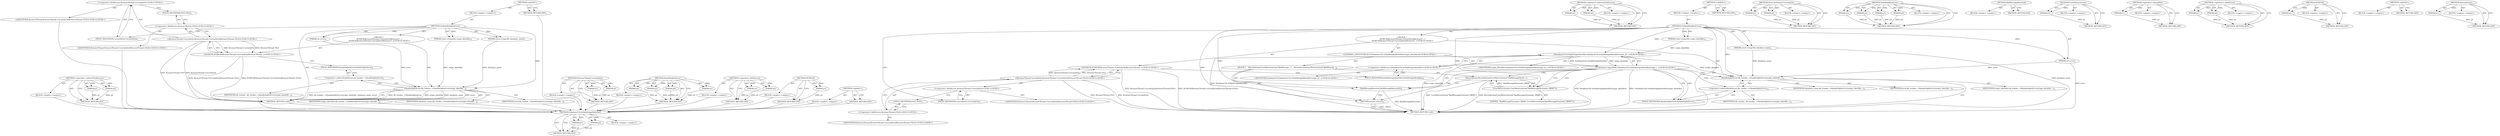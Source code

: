 digraph "RecordAction" {
vulnerable_68 [label=<(METHOD,&lt;operator&gt;.indirectFieldAccess)>];
vulnerable_69 [label=<(PARAM,p1)>];
vulnerable_70 [label=<(PARAM,p2)>];
vulnerable_71 [label=<(BLOCK,&lt;empty&gt;,&lt;empty&gt;)>];
vulnerable_72 [label=<(METHOD_RETURN,ANY)>];
vulnerable_6 [label=<(METHOD,&lt;global&gt;)<SUB>1</SUB>>];
vulnerable_7 [label=<(BLOCK,&lt;empty&gt;,&lt;empty&gt;)<SUB>1</SUB>>];
vulnerable_8 [label=<(METHOD,OnHandleSqliteError)<SUB>1</SUB>>];
vulnerable_9 [label=<(PARAM,const string16&amp; origin_identifier)<SUB>2</SUB>>];
vulnerable_10 [label=<(PARAM,const string16&amp; database_name)<SUB>3</SUB>>];
vulnerable_11 [label=<(PARAM,int error)<SUB>4</SUB>>];
vulnerable_12 [label="<(BLOCK,{
   DCHECK(BrowserThread::CurrentlyOn(BrowserT...,{
   DCHECK(BrowserThread::CurrentlyOn(BrowserT...)<SUB>4</SUB>>"];
vulnerable_13 [label="<(DCHECK,DCHECK(BrowserThread::CurrentlyOn(BrowserThread...)<SUB>5</SUB>>"];
vulnerable_14 [label="<(BrowserThread.CurrentlyOn,BrowserThread::CurrentlyOn(BrowserThread::FILE))<SUB>5</SUB>>"];
vulnerable_15 [label="<(&lt;operator&gt;.fieldAccess,BrowserThread::CurrentlyOn)<SUB>5</SUB>>"];
vulnerable_16 [label="<(IDENTIFIER,BrowserThread,BrowserThread::CurrentlyOn(BrowserThread::FILE))<SUB>5</SUB>>"];
vulnerable_17 [label=<(FIELD_IDENTIFIER,CurrentlyOn,CurrentlyOn)<SUB>5</SUB>>];
vulnerable_18 [label="<(&lt;operator&gt;.fieldAccess,BrowserThread::FILE)<SUB>5</SUB>>"];
vulnerable_19 [label="<(IDENTIFIER,BrowserThread,BrowserThread::CurrentlyOn(BrowserThread::FILE))<SUB>5</SUB>>"];
vulnerable_20 [label=<(FIELD_IDENTIFIER,FILE,FILE)<SUB>5</SUB>>];
vulnerable_21 [label=<(HandleSqliteError,db_tracker_-&gt;HandleSqliteError(origin_identifie...)<SUB>6</SUB>>];
vulnerable_22 [label=<(&lt;operator&gt;.indirectFieldAccess,db_tracker_-&gt;HandleSqliteError)<SUB>6</SUB>>];
vulnerable_23 [label=<(IDENTIFIER,db_tracker_,db_tracker_-&gt;HandleSqliteError(origin_identifie...)<SUB>6</SUB>>];
vulnerable_24 [label=<(FIELD_IDENTIFIER,HandleSqliteError,HandleSqliteError)<SUB>6</SUB>>];
vulnerable_25 [label=<(IDENTIFIER,origin_identifier,db_tracker_-&gt;HandleSqliteError(origin_identifie...)<SUB>6</SUB>>];
vulnerable_26 [label=<(IDENTIFIER,database_name,db_tracker_-&gt;HandleSqliteError(origin_identifie...)<SUB>6</SUB>>];
vulnerable_27 [label=<(IDENTIFIER,error,db_tracker_-&gt;HandleSqliteError(origin_identifie...)<SUB>6</SUB>>];
vulnerable_28 [label=<(METHOD_RETURN,void)<SUB>1</SUB>>];
vulnerable_30 [label=<(METHOD_RETURN,ANY)<SUB>1</SUB>>];
vulnerable_51 [label=<(METHOD,BrowserThread.CurrentlyOn)>];
vulnerable_52 [label=<(PARAM,p1)>];
vulnerable_53 [label=<(PARAM,p2)>];
vulnerable_54 [label=<(BLOCK,&lt;empty&gt;,&lt;empty&gt;)>];
vulnerable_55 [label=<(METHOD_RETURN,ANY)>];
vulnerable_61 [label=<(METHOD,HandleSqliteError)>];
vulnerable_62 [label=<(PARAM,p1)>];
vulnerable_63 [label=<(PARAM,p2)>];
vulnerable_64 [label=<(PARAM,p3)>];
vulnerable_65 [label=<(PARAM,p4)>];
vulnerable_66 [label=<(BLOCK,&lt;empty&gt;,&lt;empty&gt;)>];
vulnerable_67 [label=<(METHOD_RETURN,ANY)>];
vulnerable_56 [label=<(METHOD,&lt;operator&gt;.fieldAccess)>];
vulnerable_57 [label=<(PARAM,p1)>];
vulnerable_58 [label=<(PARAM,p2)>];
vulnerable_59 [label=<(BLOCK,&lt;empty&gt;,&lt;empty&gt;)>];
vulnerable_60 [label=<(METHOD_RETURN,ANY)>];
vulnerable_47 [label=<(METHOD,DCHECK)>];
vulnerable_48 [label=<(PARAM,p1)>];
vulnerable_49 [label=<(BLOCK,&lt;empty&gt;,&lt;empty&gt;)>];
vulnerable_50 [label=<(METHOD_RETURN,ANY)>];
vulnerable_41 [label=<(METHOD,&lt;global&gt;)<SUB>1</SUB>>];
vulnerable_42 [label=<(BLOCK,&lt;empty&gt;,&lt;empty&gt;)>];
vulnerable_43 [label=<(METHOD_RETURN,ANY)>];
fixed_80 [label=<(METHOD,DatabaseUtil.IsValidOriginIdentifier)>];
fixed_81 [label=<(PARAM,p1)>];
fixed_82 [label=<(PARAM,p2)>];
fixed_83 [label=<(BLOCK,&lt;empty&gt;,&lt;empty&gt;)>];
fixed_84 [label=<(METHOD_RETURN,ANY)>];
fixed_103 [label=<(METHOD,&lt;operator&gt;.indirectFieldAccess)>];
fixed_104 [label=<(PARAM,p1)>];
fixed_105 [label=<(PARAM,p2)>];
fixed_106 [label=<(BLOCK,&lt;empty&gt;,&lt;empty&gt;)>];
fixed_107 [label=<(METHOD_RETURN,ANY)>];
fixed_6 [label=<(METHOD,&lt;global&gt;)<SUB>1</SUB>>];
fixed_7 [label=<(BLOCK,&lt;empty&gt;,&lt;empty&gt;)<SUB>1</SUB>>];
fixed_8 [label=<(METHOD,OnHandleSqliteError)<SUB>1</SUB>>];
fixed_9 [label=<(PARAM,const string16&amp; origin_identifier)<SUB>2</SUB>>];
fixed_10 [label=<(PARAM,const string16&amp; database_name)<SUB>3</SUB>>];
fixed_11 [label=<(PARAM,int error)<SUB>4</SUB>>];
fixed_12 [label="<(BLOCK,{
   DCHECK(BrowserThread::CurrentlyOn(BrowserT...,{
   DCHECK(BrowserThread::CurrentlyOn(BrowserT...)<SUB>4</SUB>>"];
fixed_13 [label="<(DCHECK,DCHECK(BrowserThread::CurrentlyOn(BrowserThread...)<SUB>5</SUB>>"];
fixed_14 [label="<(BrowserThread.CurrentlyOn,BrowserThread::CurrentlyOn(BrowserThread::FILE))<SUB>5</SUB>>"];
fixed_15 [label="<(&lt;operator&gt;.fieldAccess,BrowserThread::CurrentlyOn)<SUB>5</SUB>>"];
fixed_16 [label="<(IDENTIFIER,BrowserThread,BrowserThread::CurrentlyOn(BrowserThread::FILE))<SUB>5</SUB>>"];
fixed_17 [label=<(FIELD_IDENTIFIER,CurrentlyOn,CurrentlyOn)<SUB>5</SUB>>];
fixed_18 [label="<(&lt;operator&gt;.fieldAccess,BrowserThread::FILE)<SUB>5</SUB>>"];
fixed_19 [label="<(IDENTIFIER,BrowserThread,BrowserThread::CurrentlyOn(BrowserThread::FILE))<SUB>5</SUB>>"];
fixed_20 [label=<(FIELD_IDENTIFIER,FILE,FILE)<SUB>5</SUB>>];
fixed_21 [label="<(CONTROL_STRUCTURE,IF,if (!DatabaseUtil::IsValidOriginIdentifier(origin_identifier)))<SUB>6</SUB>>"];
fixed_22 [label="<(&lt;operator&gt;.logicalNot,!DatabaseUtil::IsValidOriginIdentifier(origin_i...)<SUB>6</SUB>>"];
fixed_23 [label="<(DatabaseUtil.IsValidOriginIdentifier,DatabaseUtil::IsValidOriginIdentifier(origin_id...)<SUB>6</SUB>>"];
fixed_24 [label="<(&lt;operator&gt;.fieldAccess,DatabaseUtil::IsValidOriginIdentifier)<SUB>6</SUB>>"];
fixed_25 [label="<(IDENTIFIER,DatabaseUtil,DatabaseUtil::IsValidOriginIdentifier(origin_id...)<SUB>6</SUB>>"];
fixed_26 [label=<(FIELD_IDENTIFIER,IsValidOriginIdentifier,IsValidOriginIdentifier)<SUB>6</SUB>>];
fixed_27 [label="<(IDENTIFIER,origin_identifier,DatabaseUtil::IsValidOriginIdentifier(origin_id...)<SUB>6</SUB>>"];
fixed_28 [label=<(BLOCK,{
    RecordAction(UserMetricsAction(&quot;BadMessag...,{
    RecordAction(UserMetricsAction(&quot;BadMessag...)<SUB>6</SUB>>];
fixed_29 [label=<(RecordAction,RecordAction(UserMetricsAction(&quot;BadMessageTermi...)<SUB>7</SUB>>];
fixed_30 [label=<(UserMetricsAction,UserMetricsAction(&quot;BadMessageTerminate_DBMF&quot;))<SUB>7</SUB>>];
fixed_31 [label=<(LITERAL,&quot;BadMessageTerminate_DBMF&quot;,UserMetricsAction(&quot;BadMessageTerminate_DBMF&quot;))<SUB>7</SUB>>];
fixed_32 [label=<(BadMessageReceived,BadMessageReceived())<SUB>8</SUB>>];
fixed_33 [label=<(RETURN,return;,return;)<SUB>9</SUB>>];
fixed_34 [label=<(HandleSqliteError,db_tracker_-&gt;HandleSqliteError(origin_identifie...)<SUB>12</SUB>>];
fixed_35 [label=<(&lt;operator&gt;.indirectFieldAccess,db_tracker_-&gt;HandleSqliteError)<SUB>12</SUB>>];
fixed_36 [label=<(IDENTIFIER,db_tracker_,db_tracker_-&gt;HandleSqliteError(origin_identifie...)<SUB>12</SUB>>];
fixed_37 [label=<(FIELD_IDENTIFIER,HandleSqliteError,HandleSqliteError)<SUB>12</SUB>>];
fixed_38 [label=<(IDENTIFIER,origin_identifier,db_tracker_-&gt;HandleSqliteError(origin_identifie...)<SUB>12</SUB>>];
fixed_39 [label=<(IDENTIFIER,database_name,db_tracker_-&gt;HandleSqliteError(origin_identifie...)<SUB>12</SUB>>];
fixed_40 [label=<(IDENTIFIER,error,db_tracker_-&gt;HandleSqliteError(origin_identifie...)<SUB>12</SUB>>];
fixed_41 [label=<(METHOD_RETURN,void)<SUB>1</SUB>>];
fixed_43 [label=<(METHOD_RETURN,ANY)<SUB>1</SUB>>];
fixed_66 [label=<(METHOD,BrowserThread.CurrentlyOn)>];
fixed_67 [label=<(PARAM,p1)>];
fixed_68 [label=<(PARAM,p2)>];
fixed_69 [label=<(BLOCK,&lt;empty&gt;,&lt;empty&gt;)>];
fixed_70 [label=<(METHOD_RETURN,ANY)>];
fixed_96 [label=<(METHOD,HandleSqliteError)>];
fixed_97 [label=<(PARAM,p1)>];
fixed_98 [label=<(PARAM,p2)>];
fixed_99 [label=<(PARAM,p3)>];
fixed_100 [label=<(PARAM,p4)>];
fixed_101 [label=<(BLOCK,&lt;empty&gt;,&lt;empty&gt;)>];
fixed_102 [label=<(METHOD_RETURN,ANY)>];
fixed_93 [label=<(METHOD,BadMessageReceived)>];
fixed_94 [label=<(BLOCK,&lt;empty&gt;,&lt;empty&gt;)>];
fixed_95 [label=<(METHOD_RETURN,ANY)>];
fixed_89 [label=<(METHOD,UserMetricsAction)>];
fixed_90 [label=<(PARAM,p1)>];
fixed_91 [label=<(BLOCK,&lt;empty&gt;,&lt;empty&gt;)>];
fixed_92 [label=<(METHOD_RETURN,ANY)>];
fixed_76 [label=<(METHOD,&lt;operator&gt;.logicalNot)>];
fixed_77 [label=<(PARAM,p1)>];
fixed_78 [label=<(BLOCK,&lt;empty&gt;,&lt;empty&gt;)>];
fixed_79 [label=<(METHOD_RETURN,ANY)>];
fixed_71 [label=<(METHOD,&lt;operator&gt;.fieldAccess)>];
fixed_72 [label=<(PARAM,p1)>];
fixed_73 [label=<(PARAM,p2)>];
fixed_74 [label=<(BLOCK,&lt;empty&gt;,&lt;empty&gt;)>];
fixed_75 [label=<(METHOD_RETURN,ANY)>];
fixed_62 [label=<(METHOD,DCHECK)>];
fixed_63 [label=<(PARAM,p1)>];
fixed_64 [label=<(BLOCK,&lt;empty&gt;,&lt;empty&gt;)>];
fixed_65 [label=<(METHOD_RETURN,ANY)>];
fixed_56 [label=<(METHOD,&lt;global&gt;)<SUB>1</SUB>>];
fixed_57 [label=<(BLOCK,&lt;empty&gt;,&lt;empty&gt;)>];
fixed_58 [label=<(METHOD_RETURN,ANY)>];
fixed_85 [label=<(METHOD,RecordAction)>];
fixed_86 [label=<(PARAM,p1)>];
fixed_87 [label=<(BLOCK,&lt;empty&gt;,&lt;empty&gt;)>];
fixed_88 [label=<(METHOD_RETURN,ANY)>];
vulnerable_68 -> vulnerable_69  [key=0, label="AST: "];
vulnerable_68 -> vulnerable_69  [key=1, label="DDG: "];
vulnerable_68 -> vulnerable_71  [key=0, label="AST: "];
vulnerable_68 -> vulnerable_70  [key=0, label="AST: "];
vulnerable_68 -> vulnerable_70  [key=1, label="DDG: "];
vulnerable_68 -> vulnerable_72  [key=0, label="AST: "];
vulnerable_68 -> vulnerable_72  [key=1, label="CFG: "];
vulnerable_69 -> vulnerable_72  [key=0, label="DDG: p1"];
vulnerable_70 -> vulnerable_72  [key=0, label="DDG: p2"];
vulnerable_71 -> fixed_80  [key=0];
vulnerable_72 -> fixed_80  [key=0];
vulnerable_6 -> vulnerable_7  [key=0, label="AST: "];
vulnerable_6 -> vulnerable_30  [key=0, label="AST: "];
vulnerable_6 -> vulnerable_30  [key=1, label="CFG: "];
vulnerable_7 -> vulnerable_8  [key=0, label="AST: "];
vulnerable_8 -> vulnerable_9  [key=0, label="AST: "];
vulnerable_8 -> vulnerable_9  [key=1, label="DDG: "];
vulnerable_8 -> vulnerable_10  [key=0, label="AST: "];
vulnerable_8 -> vulnerable_10  [key=1, label="DDG: "];
vulnerable_8 -> vulnerable_11  [key=0, label="AST: "];
vulnerable_8 -> vulnerable_11  [key=1, label="DDG: "];
vulnerable_8 -> vulnerable_12  [key=0, label="AST: "];
vulnerable_8 -> vulnerable_28  [key=0, label="AST: "];
vulnerable_8 -> vulnerable_17  [key=0, label="CFG: "];
vulnerable_8 -> vulnerable_21  [key=0, label="DDG: "];
vulnerable_9 -> vulnerable_21  [key=0, label="DDG: origin_identifier"];
vulnerable_10 -> vulnerable_21  [key=0, label="DDG: database_name"];
vulnerable_11 -> vulnerable_21  [key=0, label="DDG: error"];
vulnerable_12 -> vulnerable_13  [key=0, label="AST: "];
vulnerable_12 -> vulnerable_21  [key=0, label="AST: "];
vulnerable_13 -> vulnerable_14  [key=0, label="AST: "];
vulnerable_13 -> vulnerable_24  [key=0, label="CFG: "];
vulnerable_13 -> vulnerable_28  [key=0, label="DDG: BrowserThread::CurrentlyOn(BrowserThread::FILE)"];
vulnerable_13 -> vulnerable_28  [key=1, label="DDG: DCHECK(BrowserThread::CurrentlyOn(BrowserThread::FILE))"];
vulnerable_14 -> vulnerable_15  [key=0, label="AST: "];
vulnerable_14 -> vulnerable_18  [key=0, label="AST: "];
vulnerable_14 -> vulnerable_13  [key=0, label="CFG: "];
vulnerable_14 -> vulnerable_13  [key=1, label="DDG: BrowserThread::CurrentlyOn"];
vulnerable_14 -> vulnerable_13  [key=2, label="DDG: BrowserThread::FILE"];
vulnerable_14 -> vulnerable_28  [key=0, label="DDG: BrowserThread::CurrentlyOn"];
vulnerable_14 -> vulnerable_28  [key=1, label="DDG: BrowserThread::FILE"];
vulnerable_15 -> vulnerable_16  [key=0, label="AST: "];
vulnerable_15 -> vulnerable_17  [key=0, label="AST: "];
vulnerable_15 -> vulnerable_20  [key=0, label="CFG: "];
vulnerable_16 -> fixed_80  [key=0];
vulnerable_17 -> vulnerable_15  [key=0, label="CFG: "];
vulnerable_18 -> vulnerable_19  [key=0, label="AST: "];
vulnerable_18 -> vulnerable_20  [key=0, label="AST: "];
vulnerable_18 -> vulnerable_14  [key=0, label="CFG: "];
vulnerable_19 -> fixed_80  [key=0];
vulnerable_20 -> vulnerable_18  [key=0, label="CFG: "];
vulnerable_21 -> vulnerable_22  [key=0, label="AST: "];
vulnerable_21 -> vulnerable_25  [key=0, label="AST: "];
vulnerable_21 -> vulnerable_26  [key=0, label="AST: "];
vulnerable_21 -> vulnerable_27  [key=0, label="AST: "];
vulnerable_21 -> vulnerable_28  [key=0, label="CFG: "];
vulnerable_21 -> vulnerable_28  [key=1, label="DDG: db_tracker_-&gt;HandleSqliteError"];
vulnerable_21 -> vulnerable_28  [key=2, label="DDG: origin_identifier"];
vulnerable_21 -> vulnerable_28  [key=3, label="DDG: database_name"];
vulnerable_21 -> vulnerable_28  [key=4, label="DDG: error"];
vulnerable_21 -> vulnerable_28  [key=5, label="DDG: db_tracker_-&gt;HandleSqliteError(origin_identifier, database_name, error)"];
vulnerable_22 -> vulnerable_23  [key=0, label="AST: "];
vulnerable_22 -> vulnerable_24  [key=0, label="AST: "];
vulnerable_22 -> vulnerable_21  [key=0, label="CFG: "];
vulnerable_23 -> fixed_80  [key=0];
vulnerable_24 -> vulnerable_22  [key=0, label="CFG: "];
vulnerable_25 -> fixed_80  [key=0];
vulnerable_26 -> fixed_80  [key=0];
vulnerable_27 -> fixed_80  [key=0];
vulnerable_28 -> fixed_80  [key=0];
vulnerable_30 -> fixed_80  [key=0];
vulnerable_51 -> vulnerable_52  [key=0, label="AST: "];
vulnerable_51 -> vulnerable_52  [key=1, label="DDG: "];
vulnerable_51 -> vulnerable_54  [key=0, label="AST: "];
vulnerable_51 -> vulnerable_53  [key=0, label="AST: "];
vulnerable_51 -> vulnerable_53  [key=1, label="DDG: "];
vulnerable_51 -> vulnerable_55  [key=0, label="AST: "];
vulnerable_51 -> vulnerable_55  [key=1, label="CFG: "];
vulnerable_52 -> vulnerable_55  [key=0, label="DDG: p1"];
vulnerable_53 -> vulnerable_55  [key=0, label="DDG: p2"];
vulnerable_54 -> fixed_80  [key=0];
vulnerable_55 -> fixed_80  [key=0];
vulnerable_61 -> vulnerable_62  [key=0, label="AST: "];
vulnerable_61 -> vulnerable_62  [key=1, label="DDG: "];
vulnerable_61 -> vulnerable_66  [key=0, label="AST: "];
vulnerable_61 -> vulnerable_63  [key=0, label="AST: "];
vulnerable_61 -> vulnerable_63  [key=1, label="DDG: "];
vulnerable_61 -> vulnerable_67  [key=0, label="AST: "];
vulnerable_61 -> vulnerable_67  [key=1, label="CFG: "];
vulnerable_61 -> vulnerable_64  [key=0, label="AST: "];
vulnerable_61 -> vulnerable_64  [key=1, label="DDG: "];
vulnerable_61 -> vulnerable_65  [key=0, label="AST: "];
vulnerable_61 -> vulnerable_65  [key=1, label="DDG: "];
vulnerable_62 -> vulnerable_67  [key=0, label="DDG: p1"];
vulnerable_63 -> vulnerable_67  [key=0, label="DDG: p2"];
vulnerable_64 -> vulnerable_67  [key=0, label="DDG: p3"];
vulnerable_65 -> vulnerable_67  [key=0, label="DDG: p4"];
vulnerable_66 -> fixed_80  [key=0];
vulnerable_67 -> fixed_80  [key=0];
vulnerable_56 -> vulnerable_57  [key=0, label="AST: "];
vulnerable_56 -> vulnerable_57  [key=1, label="DDG: "];
vulnerable_56 -> vulnerable_59  [key=0, label="AST: "];
vulnerable_56 -> vulnerable_58  [key=0, label="AST: "];
vulnerable_56 -> vulnerable_58  [key=1, label="DDG: "];
vulnerable_56 -> vulnerable_60  [key=0, label="AST: "];
vulnerable_56 -> vulnerable_60  [key=1, label="CFG: "];
vulnerable_57 -> vulnerable_60  [key=0, label="DDG: p1"];
vulnerable_58 -> vulnerable_60  [key=0, label="DDG: p2"];
vulnerable_59 -> fixed_80  [key=0];
vulnerable_60 -> fixed_80  [key=0];
vulnerable_47 -> vulnerable_48  [key=0, label="AST: "];
vulnerable_47 -> vulnerable_48  [key=1, label="DDG: "];
vulnerable_47 -> vulnerable_49  [key=0, label="AST: "];
vulnerable_47 -> vulnerable_50  [key=0, label="AST: "];
vulnerable_47 -> vulnerable_50  [key=1, label="CFG: "];
vulnerable_48 -> vulnerable_50  [key=0, label="DDG: p1"];
vulnerable_49 -> fixed_80  [key=0];
vulnerable_50 -> fixed_80  [key=0];
vulnerable_41 -> vulnerable_42  [key=0, label="AST: "];
vulnerable_41 -> vulnerable_43  [key=0, label="AST: "];
vulnerable_41 -> vulnerable_43  [key=1, label="CFG: "];
vulnerable_42 -> fixed_80  [key=0];
vulnerable_43 -> fixed_80  [key=0];
fixed_80 -> fixed_81  [key=0, label="AST: "];
fixed_80 -> fixed_81  [key=1, label="DDG: "];
fixed_80 -> fixed_83  [key=0, label="AST: "];
fixed_80 -> fixed_82  [key=0, label="AST: "];
fixed_80 -> fixed_82  [key=1, label="DDG: "];
fixed_80 -> fixed_84  [key=0, label="AST: "];
fixed_80 -> fixed_84  [key=1, label="CFG: "];
fixed_81 -> fixed_84  [key=0, label="DDG: p1"];
fixed_82 -> fixed_84  [key=0, label="DDG: p2"];
fixed_103 -> fixed_104  [key=0, label="AST: "];
fixed_103 -> fixed_104  [key=1, label="DDG: "];
fixed_103 -> fixed_106  [key=0, label="AST: "];
fixed_103 -> fixed_105  [key=0, label="AST: "];
fixed_103 -> fixed_105  [key=1, label="DDG: "];
fixed_103 -> fixed_107  [key=0, label="AST: "];
fixed_103 -> fixed_107  [key=1, label="CFG: "];
fixed_104 -> fixed_107  [key=0, label="DDG: p1"];
fixed_105 -> fixed_107  [key=0, label="DDG: p2"];
fixed_6 -> fixed_7  [key=0, label="AST: "];
fixed_6 -> fixed_43  [key=0, label="AST: "];
fixed_6 -> fixed_43  [key=1, label="CFG: "];
fixed_7 -> fixed_8  [key=0, label="AST: "];
fixed_8 -> fixed_9  [key=0, label="AST: "];
fixed_8 -> fixed_9  [key=1, label="DDG: "];
fixed_8 -> fixed_10  [key=0, label="AST: "];
fixed_8 -> fixed_10  [key=1, label="DDG: "];
fixed_8 -> fixed_11  [key=0, label="AST: "];
fixed_8 -> fixed_11  [key=1, label="DDG: "];
fixed_8 -> fixed_12  [key=0, label="AST: "];
fixed_8 -> fixed_41  [key=0, label="AST: "];
fixed_8 -> fixed_17  [key=0, label="CFG: "];
fixed_8 -> fixed_34  [key=0, label="DDG: "];
fixed_8 -> fixed_32  [key=0, label="DDG: "];
fixed_8 -> fixed_33  [key=0, label="DDG: "];
fixed_8 -> fixed_23  [key=0, label="DDG: "];
fixed_8 -> fixed_30  [key=0, label="DDG: "];
fixed_9 -> fixed_23  [key=0, label="DDG: origin_identifier"];
fixed_10 -> fixed_41  [key=0, label="DDG: database_name"];
fixed_10 -> fixed_34  [key=0, label="DDG: database_name"];
fixed_11 -> fixed_41  [key=0, label="DDG: error"];
fixed_11 -> fixed_34  [key=0, label="DDG: error"];
fixed_12 -> fixed_13  [key=0, label="AST: "];
fixed_12 -> fixed_21  [key=0, label="AST: "];
fixed_12 -> fixed_34  [key=0, label="AST: "];
fixed_13 -> fixed_14  [key=0, label="AST: "];
fixed_13 -> fixed_26  [key=0, label="CFG: "];
fixed_13 -> fixed_41  [key=0, label="DDG: BrowserThread::CurrentlyOn(BrowserThread::FILE)"];
fixed_13 -> fixed_41  [key=1, label="DDG: DCHECK(BrowserThread::CurrentlyOn(BrowserThread::FILE))"];
fixed_14 -> fixed_15  [key=0, label="AST: "];
fixed_14 -> fixed_18  [key=0, label="AST: "];
fixed_14 -> fixed_13  [key=0, label="CFG: "];
fixed_14 -> fixed_13  [key=1, label="DDG: BrowserThread::CurrentlyOn"];
fixed_14 -> fixed_13  [key=2, label="DDG: BrowserThread::FILE"];
fixed_14 -> fixed_41  [key=0, label="DDG: BrowserThread::CurrentlyOn"];
fixed_14 -> fixed_41  [key=1, label="DDG: BrowserThread::FILE"];
fixed_15 -> fixed_16  [key=0, label="AST: "];
fixed_15 -> fixed_17  [key=0, label="AST: "];
fixed_15 -> fixed_20  [key=0, label="CFG: "];
fixed_17 -> fixed_15  [key=0, label="CFG: "];
fixed_18 -> fixed_19  [key=0, label="AST: "];
fixed_18 -> fixed_20  [key=0, label="AST: "];
fixed_18 -> fixed_14  [key=0, label="CFG: "];
fixed_20 -> fixed_18  [key=0, label="CFG: "];
fixed_21 -> fixed_22  [key=0, label="AST: "];
fixed_21 -> fixed_28  [key=0, label="AST: "];
fixed_22 -> fixed_23  [key=0, label="AST: "];
fixed_22 -> fixed_30  [key=0, label="CFG: "];
fixed_22 -> fixed_30  [key=1, label="CDG: "];
fixed_22 -> fixed_37  [key=0, label="CFG: "];
fixed_22 -> fixed_37  [key=1, label="CDG: "];
fixed_22 -> fixed_41  [key=0, label="DDG: DatabaseUtil::IsValidOriginIdentifier(origin_identifier)"];
fixed_22 -> fixed_41  [key=1, label="DDG: !DatabaseUtil::IsValidOriginIdentifier(origin_identifier)"];
fixed_22 -> fixed_29  [key=0, label="CDG: "];
fixed_22 -> fixed_34  [key=0, label="CDG: "];
fixed_22 -> fixed_32  [key=0, label="CDG: "];
fixed_22 -> fixed_33  [key=0, label="CDG: "];
fixed_22 -> fixed_35  [key=0, label="CDG: "];
fixed_23 -> fixed_24  [key=0, label="AST: "];
fixed_23 -> fixed_27  [key=0, label="AST: "];
fixed_23 -> fixed_22  [key=0, label="CFG: "];
fixed_23 -> fixed_22  [key=1, label="DDG: DatabaseUtil::IsValidOriginIdentifier"];
fixed_23 -> fixed_22  [key=2, label="DDG: origin_identifier"];
fixed_23 -> fixed_41  [key=0, label="DDG: DatabaseUtil::IsValidOriginIdentifier"];
fixed_23 -> fixed_41  [key=1, label="DDG: origin_identifier"];
fixed_23 -> fixed_34  [key=0, label="DDG: origin_identifier"];
fixed_24 -> fixed_25  [key=0, label="AST: "];
fixed_24 -> fixed_26  [key=0, label="AST: "];
fixed_24 -> fixed_23  [key=0, label="CFG: "];
fixed_26 -> fixed_24  [key=0, label="CFG: "];
fixed_28 -> fixed_29  [key=0, label="AST: "];
fixed_28 -> fixed_32  [key=0, label="AST: "];
fixed_28 -> fixed_33  [key=0, label="AST: "];
fixed_29 -> fixed_30  [key=0, label="AST: "];
fixed_29 -> fixed_32  [key=0, label="CFG: "];
fixed_29 -> fixed_41  [key=0, label="DDG: UserMetricsAction(&quot;BadMessageTerminate_DBMF&quot;)"];
fixed_29 -> fixed_41  [key=1, label="DDG: RecordAction(UserMetricsAction(&quot;BadMessageTerminate_DBMF&quot;))"];
fixed_30 -> fixed_31  [key=0, label="AST: "];
fixed_30 -> fixed_29  [key=0, label="CFG: "];
fixed_30 -> fixed_29  [key=1, label="DDG: &quot;BadMessageTerminate_DBMF&quot;"];
fixed_32 -> fixed_33  [key=0, label="CFG: "];
fixed_32 -> fixed_41  [key=0, label="DDG: BadMessageReceived()"];
fixed_33 -> fixed_41  [key=0, label="CFG: "];
fixed_33 -> fixed_41  [key=1, label="DDG: &lt;RET&gt;"];
fixed_34 -> fixed_35  [key=0, label="AST: "];
fixed_34 -> fixed_38  [key=0, label="AST: "];
fixed_34 -> fixed_39  [key=0, label="AST: "];
fixed_34 -> fixed_40  [key=0, label="AST: "];
fixed_34 -> fixed_41  [key=0, label="CFG: "];
fixed_35 -> fixed_36  [key=0, label="AST: "];
fixed_35 -> fixed_37  [key=0, label="AST: "];
fixed_35 -> fixed_34  [key=0, label="CFG: "];
fixed_37 -> fixed_35  [key=0, label="CFG: "];
fixed_66 -> fixed_67  [key=0, label="AST: "];
fixed_66 -> fixed_67  [key=1, label="DDG: "];
fixed_66 -> fixed_69  [key=0, label="AST: "];
fixed_66 -> fixed_68  [key=0, label="AST: "];
fixed_66 -> fixed_68  [key=1, label="DDG: "];
fixed_66 -> fixed_70  [key=0, label="AST: "];
fixed_66 -> fixed_70  [key=1, label="CFG: "];
fixed_67 -> fixed_70  [key=0, label="DDG: p1"];
fixed_68 -> fixed_70  [key=0, label="DDG: p2"];
fixed_96 -> fixed_97  [key=0, label="AST: "];
fixed_96 -> fixed_97  [key=1, label="DDG: "];
fixed_96 -> fixed_101  [key=0, label="AST: "];
fixed_96 -> fixed_98  [key=0, label="AST: "];
fixed_96 -> fixed_98  [key=1, label="DDG: "];
fixed_96 -> fixed_102  [key=0, label="AST: "];
fixed_96 -> fixed_102  [key=1, label="CFG: "];
fixed_96 -> fixed_99  [key=0, label="AST: "];
fixed_96 -> fixed_99  [key=1, label="DDG: "];
fixed_96 -> fixed_100  [key=0, label="AST: "];
fixed_96 -> fixed_100  [key=1, label="DDG: "];
fixed_97 -> fixed_102  [key=0, label="DDG: p1"];
fixed_98 -> fixed_102  [key=0, label="DDG: p2"];
fixed_99 -> fixed_102  [key=0, label="DDG: p3"];
fixed_100 -> fixed_102  [key=0, label="DDG: p4"];
fixed_93 -> fixed_94  [key=0, label="AST: "];
fixed_93 -> fixed_95  [key=0, label="AST: "];
fixed_93 -> fixed_95  [key=1, label="CFG: "];
fixed_89 -> fixed_90  [key=0, label="AST: "];
fixed_89 -> fixed_90  [key=1, label="DDG: "];
fixed_89 -> fixed_91  [key=0, label="AST: "];
fixed_89 -> fixed_92  [key=0, label="AST: "];
fixed_89 -> fixed_92  [key=1, label="CFG: "];
fixed_90 -> fixed_92  [key=0, label="DDG: p1"];
fixed_76 -> fixed_77  [key=0, label="AST: "];
fixed_76 -> fixed_77  [key=1, label="DDG: "];
fixed_76 -> fixed_78  [key=0, label="AST: "];
fixed_76 -> fixed_79  [key=0, label="AST: "];
fixed_76 -> fixed_79  [key=1, label="CFG: "];
fixed_77 -> fixed_79  [key=0, label="DDG: p1"];
fixed_71 -> fixed_72  [key=0, label="AST: "];
fixed_71 -> fixed_72  [key=1, label="DDG: "];
fixed_71 -> fixed_74  [key=0, label="AST: "];
fixed_71 -> fixed_73  [key=0, label="AST: "];
fixed_71 -> fixed_73  [key=1, label="DDG: "];
fixed_71 -> fixed_75  [key=0, label="AST: "];
fixed_71 -> fixed_75  [key=1, label="CFG: "];
fixed_72 -> fixed_75  [key=0, label="DDG: p1"];
fixed_73 -> fixed_75  [key=0, label="DDG: p2"];
fixed_62 -> fixed_63  [key=0, label="AST: "];
fixed_62 -> fixed_63  [key=1, label="DDG: "];
fixed_62 -> fixed_64  [key=0, label="AST: "];
fixed_62 -> fixed_65  [key=0, label="AST: "];
fixed_62 -> fixed_65  [key=1, label="CFG: "];
fixed_63 -> fixed_65  [key=0, label="DDG: p1"];
fixed_56 -> fixed_57  [key=0, label="AST: "];
fixed_56 -> fixed_58  [key=0, label="AST: "];
fixed_56 -> fixed_58  [key=1, label="CFG: "];
fixed_85 -> fixed_86  [key=0, label="AST: "];
fixed_85 -> fixed_86  [key=1, label="DDG: "];
fixed_85 -> fixed_87  [key=0, label="AST: "];
fixed_85 -> fixed_88  [key=0, label="AST: "];
fixed_85 -> fixed_88  [key=1, label="CFG: "];
fixed_86 -> fixed_88  [key=0, label="DDG: p1"];
}
